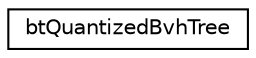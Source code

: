 digraph G
{
  edge [fontname="Helvetica",fontsize="10",labelfontname="Helvetica",labelfontsize="10"];
  node [fontname="Helvetica",fontsize="10",shape=record];
  rankdir=LR;
  Node1 [label="btQuantizedBvhTree",height=0.2,width=0.4,color="black", fillcolor="white", style="filled",URL="$d0/d2b/classbtQuantizedBvhTree.html",tooltip="Basic Box tree structure."];
}
